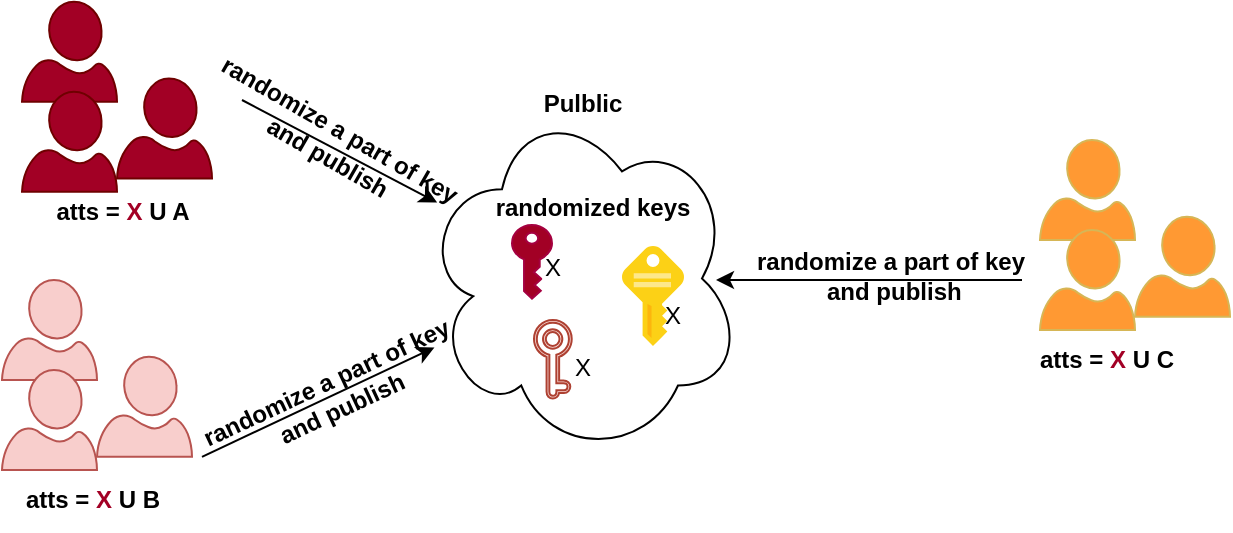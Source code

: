 <mxfile version="24.8.4">
  <diagram name="Page-1" id="iNv-rYqBdV9eewJ0w_0u">
    <mxGraphModel dx="956" dy="551" grid="1" gridSize="10" guides="1" tooltips="1" connect="1" arrows="1" fold="1" page="1" pageScale="1" pageWidth="827" pageHeight="1169" math="0" shadow="0">
      <root>
        <mxCell id="0" />
        <mxCell id="1" parent="0" />
        <mxCell id="wzSCYrbY1eyu4skBrsjd-1" value="" style="ellipse;shape=cloud;whiteSpace=wrap;html=1;" vertex="1" parent="1">
          <mxGeometry x="240" y="430" width="160" height="178.43" as="geometry" />
        </mxCell>
        <mxCell id="wzSCYrbY1eyu4skBrsjd-2" value="" style="verticalLabelPosition=bottom;html=1;verticalAlign=top;align=center;strokeColor=#6F0000;fillColor=#a20025;shape=mxgraph.azure.user;fontColor=#ffffff;" vertex="1" parent="1">
          <mxGeometry x="40" y="380.86" width="47.5" height="50" as="geometry" />
        </mxCell>
        <mxCell id="wzSCYrbY1eyu4skBrsjd-3" value="" style="verticalLabelPosition=bottom;html=1;verticalAlign=top;align=center;strokeColor=#6F0000;fillColor=#a20025;shape=mxgraph.azure.user;fontColor=#ffffff;" vertex="1" parent="1">
          <mxGeometry x="40" y="425.86" width="47.5" height="50" as="geometry" />
        </mxCell>
        <mxCell id="wzSCYrbY1eyu4skBrsjd-4" value="" style="verticalLabelPosition=bottom;html=1;verticalAlign=top;align=center;strokeColor=#6F0000;fillColor=#a20025;shape=mxgraph.azure.user;fontColor=#ffffff;" vertex="1" parent="1">
          <mxGeometry x="87.5" y="419.29" width="47.5" height="50" as="geometry" />
        </mxCell>
        <mxCell id="wzSCYrbY1eyu4skBrsjd-5" value="atts =&amp;nbsp;&lt;font color=&quot;#a20025&quot;&gt;X&lt;/font&gt; U B" style="text;html=1;align=center;verticalAlign=middle;resizable=0;points=[];autosize=1;strokeColor=none;fillColor=none;fontStyle=1" vertex="1" parent="1">
          <mxGeometry x="30" y="615" width="90" height="30" as="geometry" />
        </mxCell>
        <mxCell id="wzSCYrbY1eyu4skBrsjd-8" value="atts = &lt;font color=&quot;#a20025&quot;&gt;X&lt;/font&gt; U A" style="text;html=1;align=center;verticalAlign=middle;resizable=0;points=[];autosize=1;strokeColor=none;fillColor=none;fontStyle=1" vertex="1" parent="1">
          <mxGeometry x="45" y="470.86" width="90" height="30" as="geometry" />
        </mxCell>
        <mxCell id="wzSCYrbY1eyu4skBrsjd-31" value="" style="verticalLabelPosition=bottom;html=1;verticalAlign=top;align=center;strokeColor=#b85450;fillColor=#f8cecc;shape=mxgraph.azure.user;" vertex="1" parent="1">
          <mxGeometry x="30" y="520" width="47.5" height="50" as="geometry" />
        </mxCell>
        <mxCell id="wzSCYrbY1eyu4skBrsjd-32" value="" style="verticalLabelPosition=bottom;html=1;verticalAlign=top;align=center;strokeColor=#b85450;fillColor=#f8cecc;shape=mxgraph.azure.user;" vertex="1" parent="1">
          <mxGeometry x="30" y="565" width="47.5" height="50" as="geometry" />
        </mxCell>
        <mxCell id="wzSCYrbY1eyu4skBrsjd-33" value="" style="verticalLabelPosition=bottom;html=1;verticalAlign=top;align=center;strokeColor=#b85450;fillColor=#f8cecc;shape=mxgraph.azure.user;" vertex="1" parent="1">
          <mxGeometry x="77.5" y="558.43" width="47.5" height="50" as="geometry" />
        </mxCell>
        <mxCell id="wzSCYrbY1eyu4skBrsjd-37" value="" style="verticalLabelPosition=bottom;html=1;verticalAlign=top;align=center;strokeColor=#d6b656;fillColor=#FF9933;shape=mxgraph.azure.user;" vertex="1" parent="1">
          <mxGeometry x="549" y="450" width="47.5" height="50" as="geometry" />
        </mxCell>
        <mxCell id="wzSCYrbY1eyu4skBrsjd-38" value="" style="verticalLabelPosition=bottom;html=1;verticalAlign=top;align=center;strokeColor=#d6b656;fillColor=#FF9933;shape=mxgraph.azure.user;" vertex="1" parent="1">
          <mxGeometry x="549" y="495" width="47.5" height="50" as="geometry" />
        </mxCell>
        <mxCell id="wzSCYrbY1eyu4skBrsjd-39" value="" style="verticalLabelPosition=bottom;html=1;verticalAlign=top;align=center;strokeColor=#d6b656;fillColor=#FF9933;shape=mxgraph.azure.user;" vertex="1" parent="1">
          <mxGeometry x="596.5" y="488.43" width="47.5" height="50" as="geometry" />
        </mxCell>
        <mxCell id="wzSCYrbY1eyu4skBrsjd-40" value="atts =&amp;nbsp;&lt;font color=&quot;#a20025&quot;&gt;X&lt;/font&gt; U C" style="text;html=1;align=center;verticalAlign=middle;resizable=0;points=[];autosize=1;strokeColor=none;fillColor=none;fontStyle=1" vertex="1" parent="1">
          <mxGeometry x="537" y="545" width="90" height="30" as="geometry" />
        </mxCell>
        <mxCell id="wzSCYrbY1eyu4skBrsjd-41" value="" style="sketch=0;pointerEvents=1;shadow=0;dashed=0;html=1;strokeColor=#A50040;labelPosition=center;verticalLabelPosition=bottom;verticalAlign=top;outlineConnect=0;align=center;shape=mxgraph.office.security.key_permissions;fillColor=#A20025;rotation=0;fontColor=#ffffff;" vertex="1" parent="1">
          <mxGeometry x="285" y="492.44" width="20" height="36.85" as="geometry" />
        </mxCell>
        <mxCell id="wzSCYrbY1eyu4skBrsjd-42" value="X" style="text;html=1;align=center;verticalAlign=middle;resizable=0;points=[];autosize=1;strokeColor=none;fillColor=none;" vertex="1" parent="1">
          <mxGeometry x="290" y="499.29" width="30" height="30" as="geometry" />
        </mxCell>
        <mxCell id="wzSCYrbY1eyu4skBrsjd-43" value="randomized keys" style="text;html=1;align=center;verticalAlign=middle;resizable=0;points=[];autosize=1;strokeColor=none;fillColor=none;fontStyle=1" vertex="1" parent="1">
          <mxGeometry x="270" y="469.29" width="110" height="30" as="geometry" />
        </mxCell>
        <mxCell id="wzSCYrbY1eyu4skBrsjd-44" value="" style="sketch=0;pointerEvents=1;shadow=0;dashed=0;html=1;strokeColor=#ae4132;fillColor=#fad9d5;aspect=fixed;labelPosition=center;verticalLabelPosition=bottom;verticalAlign=top;align=center;outlineConnect=0;shape=mxgraph.vvd.key;" vertex="1" parent="1">
          <mxGeometry x="296" y="540" width="18.86" height="39.29" as="geometry" />
        </mxCell>
        <mxCell id="wzSCYrbY1eyu4skBrsjd-46" value="" style="image;sketch=0;aspect=fixed;html=1;points=[];align=center;fontSize=12;image=img/lib/mscae/Key.svg;" vertex="1" parent="1">
          <mxGeometry x="340" y="503" width="31" height="50" as="geometry" />
        </mxCell>
        <mxCell id="wzSCYrbY1eyu4skBrsjd-47" value="X" style="text;html=1;align=center;verticalAlign=middle;resizable=0;points=[];autosize=1;strokeColor=none;fillColor=none;" vertex="1" parent="1">
          <mxGeometry x="305" y="549.29" width="30" height="30" as="geometry" />
        </mxCell>
        <mxCell id="wzSCYrbY1eyu4skBrsjd-48" value="X" style="text;html=1;align=center;verticalAlign=middle;resizable=0;points=[];autosize=1;strokeColor=none;fillColor=none;" vertex="1" parent="1">
          <mxGeometry x="350" y="523" width="30" height="30" as="geometry" />
        </mxCell>
        <mxCell id="wzSCYrbY1eyu4skBrsjd-49" value="" style="endArrow=classic;html=1;rounded=0;" edge="1" parent="1" target="wzSCYrbY1eyu4skBrsjd-1">
          <mxGeometry width="50" height="50" relative="1" as="geometry">
            <mxPoint x="150" y="430" as="sourcePoint" />
            <mxPoint x="200" y="390" as="targetPoint" />
          </mxGeometry>
        </mxCell>
        <mxCell id="wzSCYrbY1eyu4skBrsjd-50" value="" style="endArrow=classic;html=1;rounded=0;" edge="1" parent="1" target="wzSCYrbY1eyu4skBrsjd-1">
          <mxGeometry width="50" height="50" relative="1" as="geometry">
            <mxPoint x="130" y="608.43" as="sourcePoint" />
            <mxPoint x="228" y="656.43" as="targetPoint" />
          </mxGeometry>
        </mxCell>
        <mxCell id="wzSCYrbY1eyu4skBrsjd-51" value="" style="endArrow=classic;html=1;rounded=0;" edge="1" parent="1">
          <mxGeometry width="50" height="50" relative="1" as="geometry">
            <mxPoint x="540" y="520" as="sourcePoint" />
            <mxPoint x="387" y="520" as="targetPoint" />
          </mxGeometry>
        </mxCell>
        <mxCell id="wzSCYrbY1eyu4skBrsjd-52" value="randomize a part of key&lt;div&gt;&amp;nbsp;and publish&lt;/div&gt;" style="text;html=1;align=center;verticalAlign=middle;resizable=0;points=[];autosize=1;strokeColor=none;fillColor=none;fontStyle=1;rotation=30;" vertex="1" parent="1">
          <mxGeometry x="120" y="430.86" width="150" height="40" as="geometry" />
        </mxCell>
        <mxCell id="wzSCYrbY1eyu4skBrsjd-53" value="randomize a part of key&lt;div&gt;&amp;nbsp;and publish&lt;/div&gt;" style="text;html=1;align=center;verticalAlign=middle;resizable=0;points=[];autosize=1;strokeColor=none;fillColor=none;fontStyle=1;rotation=-25;" vertex="1" parent="1">
          <mxGeometry x="120" y="558.43" width="150" height="40" as="geometry" />
        </mxCell>
        <mxCell id="wzSCYrbY1eyu4skBrsjd-54" value="randomize a part of key&lt;div&gt;&amp;nbsp;and publish&lt;/div&gt;" style="text;html=1;align=center;verticalAlign=middle;resizable=0;points=[];autosize=1;strokeColor=none;fillColor=none;fontStyle=1;rotation=0;" vertex="1" parent="1">
          <mxGeometry x="399" y="498.43" width="150" height="40" as="geometry" />
        </mxCell>
        <mxCell id="wzSCYrbY1eyu4skBrsjd-55" value="Pulblic&lt;div&gt;&lt;br&gt;&lt;/div&gt;" style="text;html=1;align=center;verticalAlign=middle;resizable=0;points=[];autosize=1;strokeColor=none;fillColor=none;fontStyle=1" vertex="1" parent="1">
          <mxGeometry x="290" y="419.29" width="60" height="40" as="geometry" />
        </mxCell>
      </root>
    </mxGraphModel>
  </diagram>
</mxfile>
